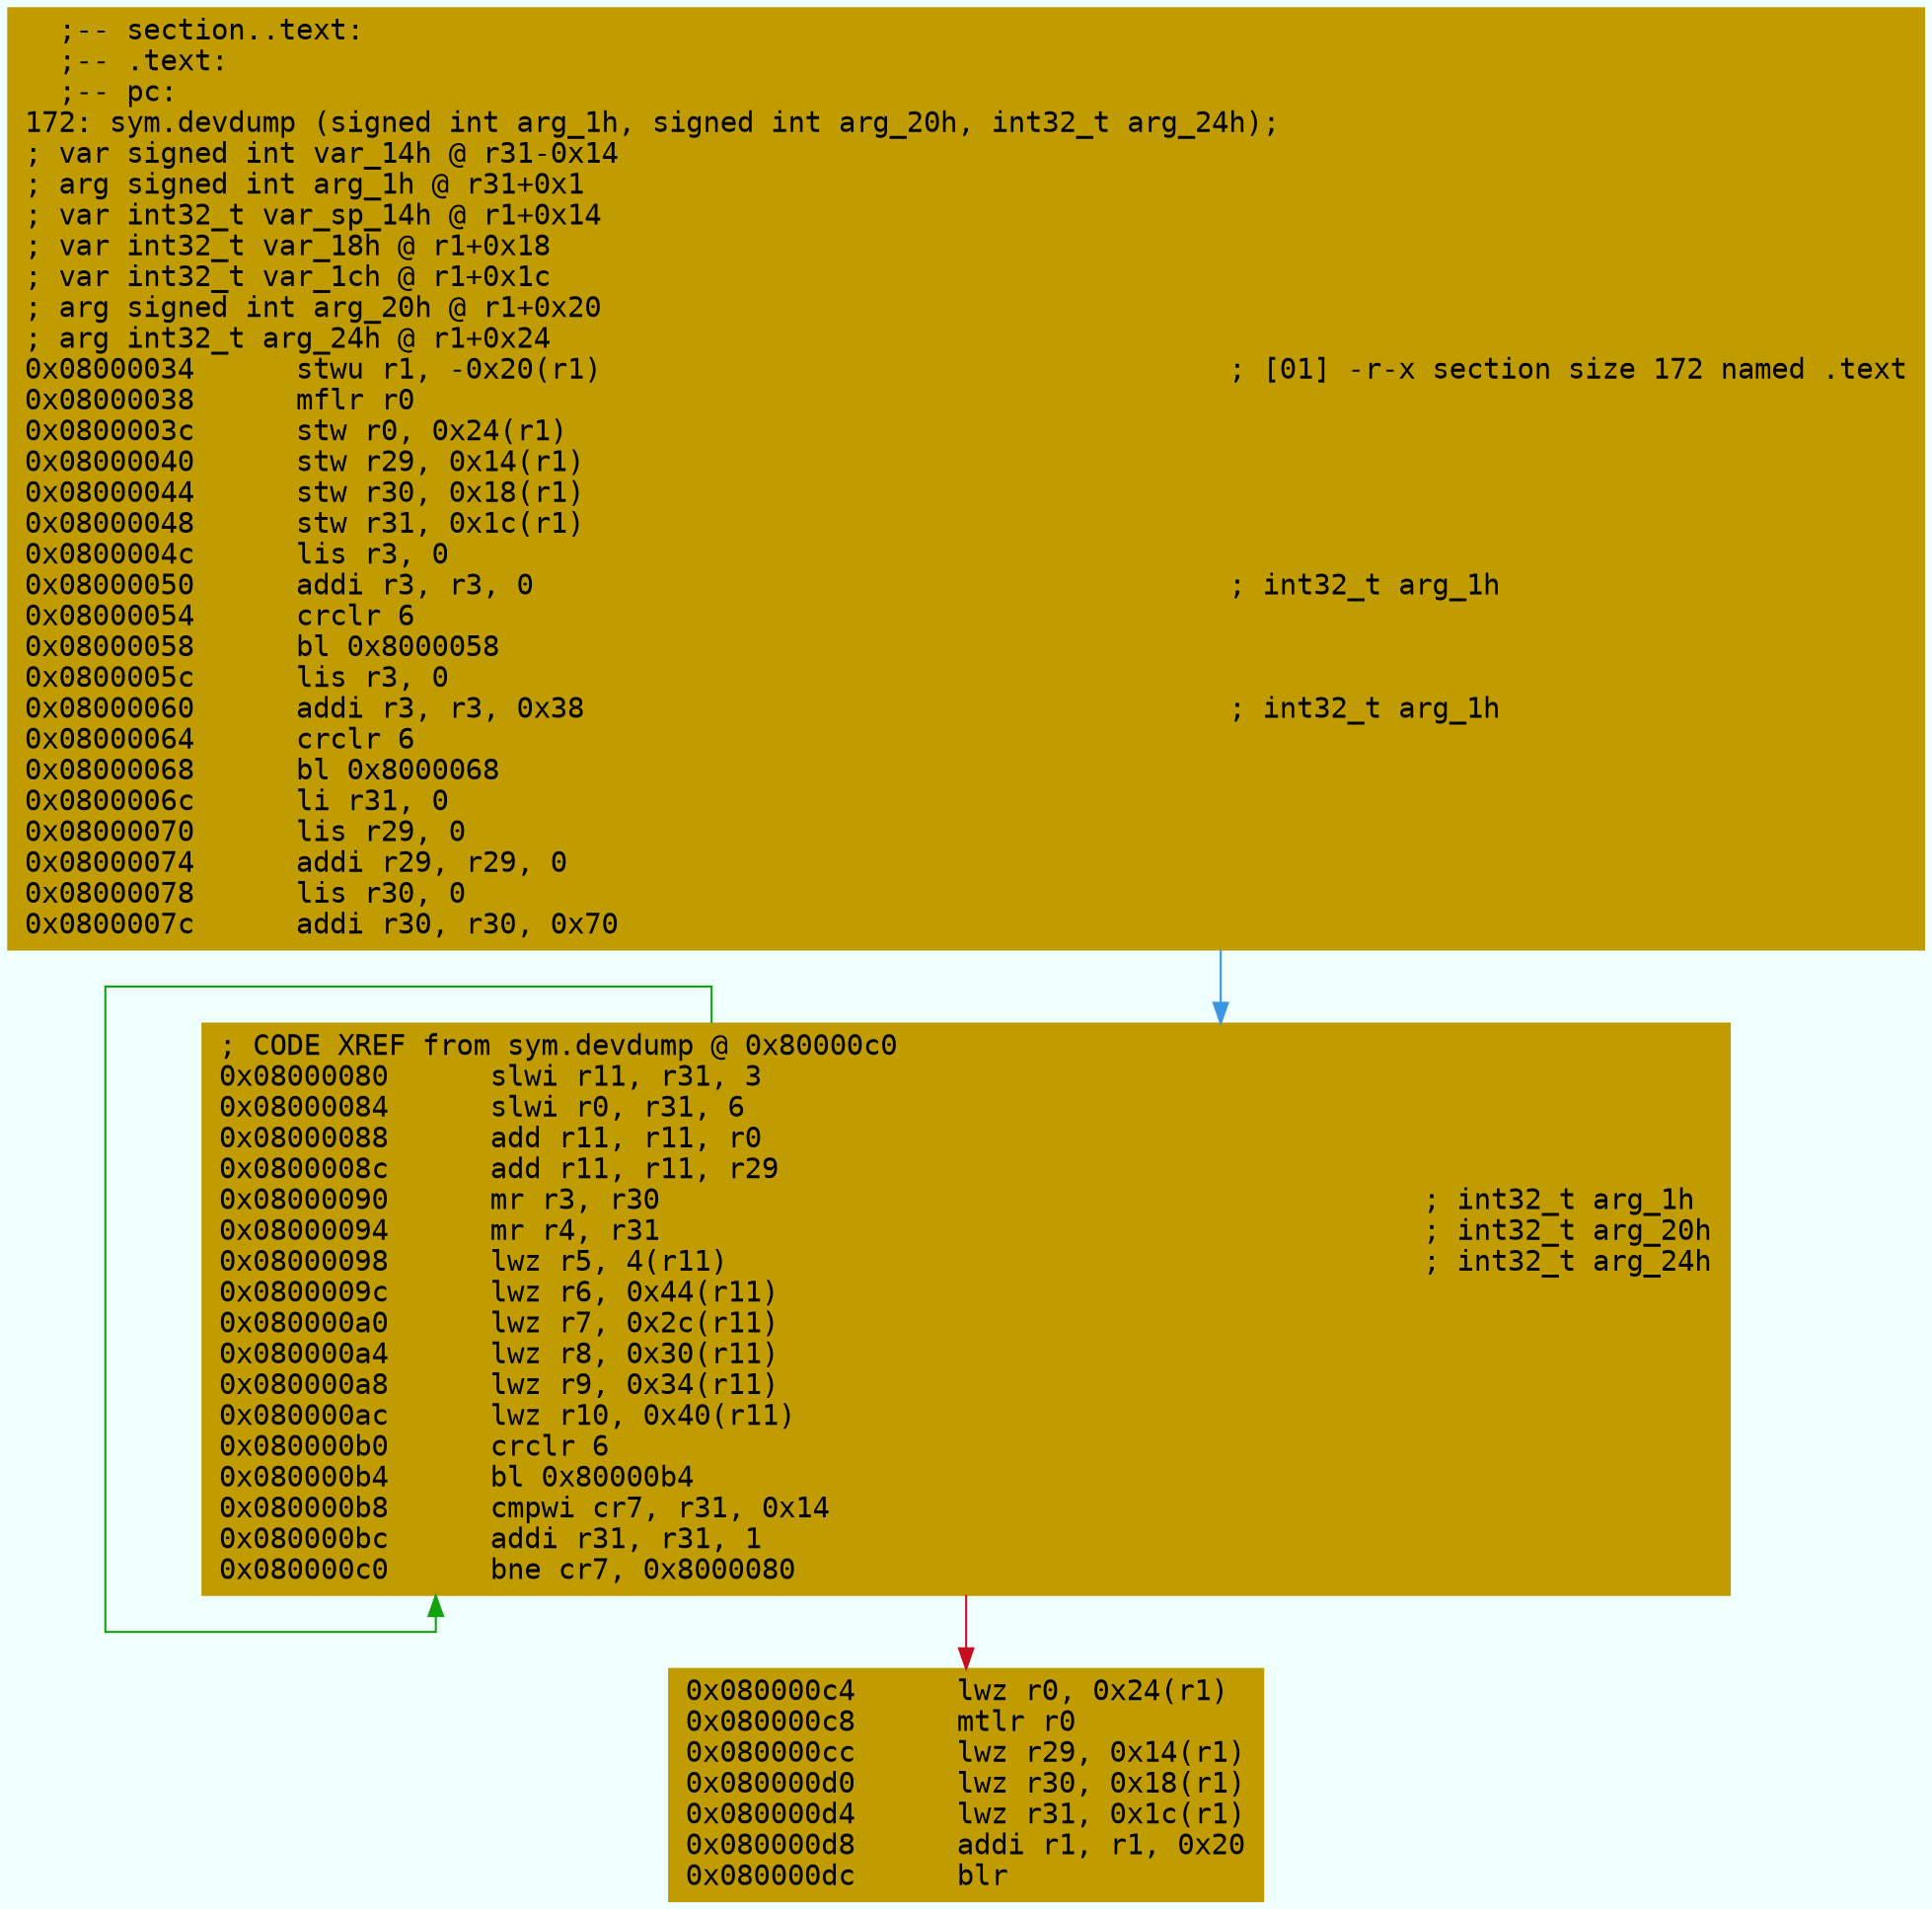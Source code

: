 digraph code {
	graph [bgcolor=azure fontsize=8 fontname="Courier" splines="ortho"];
	node [fillcolor=gray style=filled shape=box];
	edge [arrowhead="normal"];
	"0x08000034" [URL="sym.devdump/0x08000034", fillcolor="#c19c00",color="#c19c00", fontname="Courier",label="  ;-- section..text:\l  ;-- .text:\l  ;-- pc:\l172: sym.devdump (signed int arg_1h, signed int arg_20h, int32_t arg_24h);\l; var signed int var_14h @ r31-0x14\l; arg signed int arg_1h @ r31+0x1\l; var int32_t var_sp_14h @ r1+0x14\l; var int32_t var_18h @ r1+0x18\l; var int32_t var_1ch @ r1+0x1c\l; arg signed int arg_20h @ r1+0x20\l; arg int32_t arg_24h @ r1+0x24\l0x08000034      stwu r1, -0x20(r1)                                     ; [01] -r-x section size 172 named .text\l0x08000038      mflr r0\l0x0800003c      stw r0, 0x24(r1)\l0x08000040      stw r29, 0x14(r1)\l0x08000044      stw r30, 0x18(r1)\l0x08000048      stw r31, 0x1c(r1)\l0x0800004c      lis r3, 0\l0x08000050      addi r3, r3, 0                                         ; int32_t arg_1h\l0x08000054      crclr 6\l0x08000058      bl 0x8000058\l0x0800005c      lis r3, 0\l0x08000060      addi r3, r3, 0x38                                      ; int32_t arg_1h\l0x08000064      crclr 6\l0x08000068      bl 0x8000068\l0x0800006c      li r31, 0\l0x08000070      lis r29, 0\l0x08000074      addi r29, r29, 0\l0x08000078      lis r30, 0\l0x0800007c      addi r30, r30, 0x70\l"]
	"0x08000080" [URL="sym.devdump/0x08000080", fillcolor="#c19c00",color="#c19c00", fontname="Courier",label="; CODE XREF from sym.devdump @ 0x80000c0\l0x08000080      slwi r11, r31, 3\l0x08000084      slwi r0, r31, 6\l0x08000088      add r11, r11, r0\l0x0800008c      add r11, r11, r29\l0x08000090      mr r3, r30                                             ; int32_t arg_1h\l0x08000094      mr r4, r31                                             ; int32_t arg_20h\l0x08000098      lwz r5, 4(r11)                                         ; int32_t arg_24h\l0x0800009c      lwz r6, 0x44(r11)\l0x080000a0      lwz r7, 0x2c(r11)\l0x080000a4      lwz r8, 0x30(r11)\l0x080000a8      lwz r9, 0x34(r11)\l0x080000ac      lwz r10, 0x40(r11)\l0x080000b0      crclr 6\l0x080000b4      bl 0x80000b4\l0x080000b8      cmpwi cr7, r31, 0x14\l0x080000bc      addi r31, r31, 1\l0x080000c0      bne cr7, 0x8000080\l"]
	"0x080000c4" [URL="sym.devdump/0x080000c4", fillcolor="#c19c00",color="#c19c00", fontname="Courier",label="0x080000c4      lwz r0, 0x24(r1)\l0x080000c8      mtlr r0\l0x080000cc      lwz r29, 0x14(r1)\l0x080000d0      lwz r30, 0x18(r1)\l0x080000d4      lwz r31, 0x1c(r1)\l0x080000d8      addi r1, r1, 0x20\l0x080000dc      blr\l"]
        "0x08000034" -> "0x08000080" [color="#3a96dd"];
        "0x08000080" -> "0x08000080" [color="#13a10e"];
        "0x08000080" -> "0x080000c4" [color="#c50f1f"];
}
